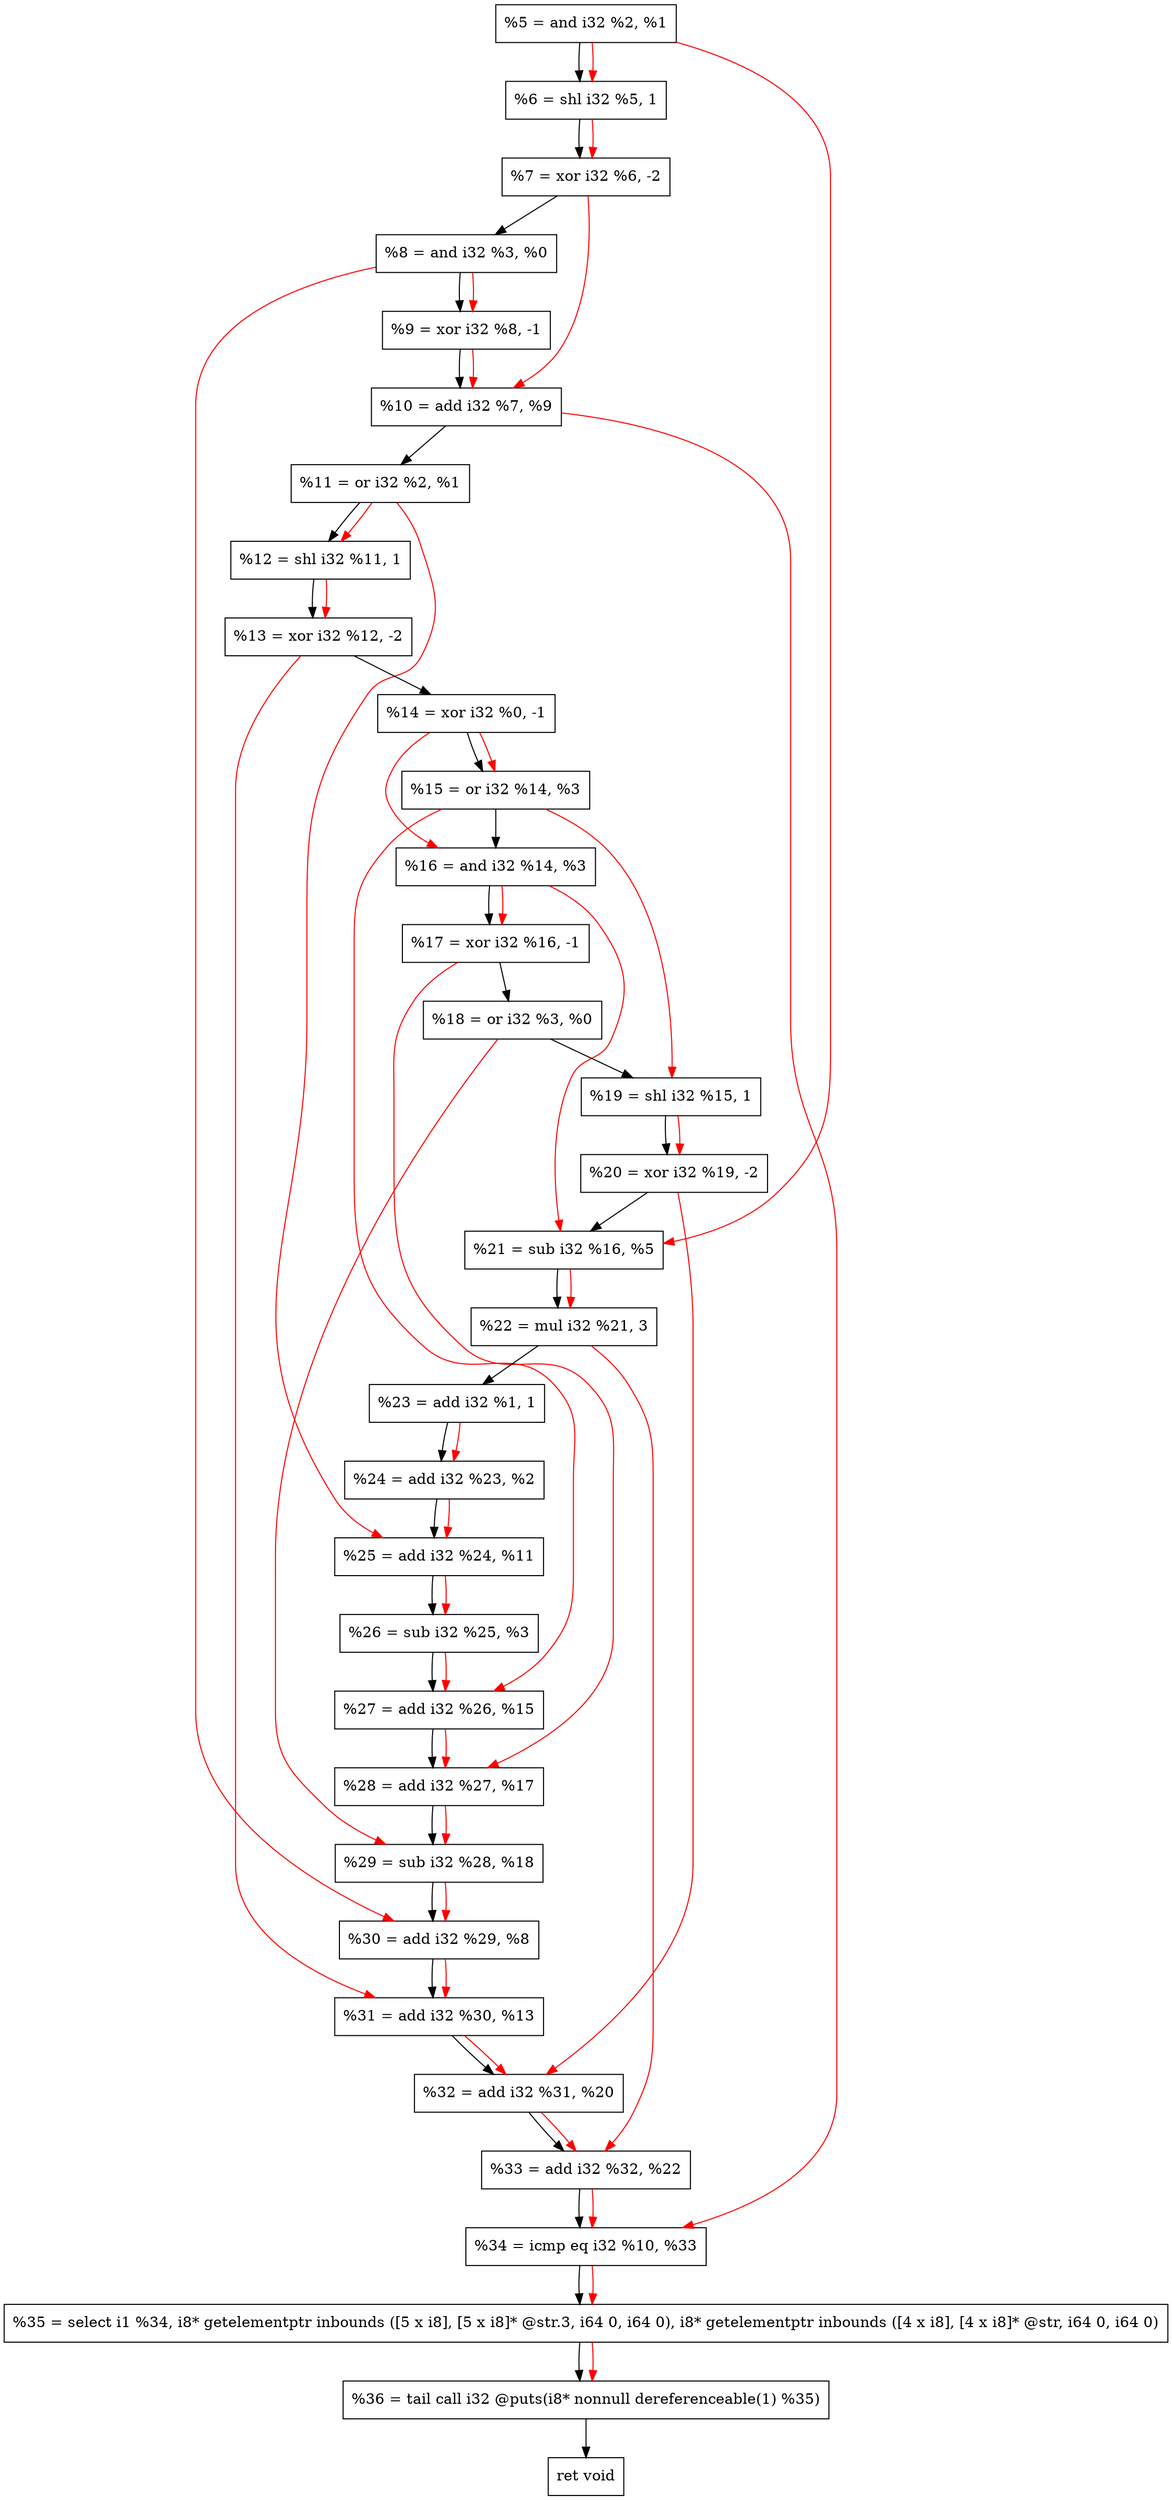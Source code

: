 digraph "DFG for'crackme' function" {
	Node0x205c930[shape=record, label="  %5 = and i32 %2, %1"];
	Node0x205cfb0[shape=record, label="  %6 = shl i32 %5, 1"];
	Node0x205d050[shape=record, label="  %7 = xor i32 %6, -2"];
	Node0x205d0c0[shape=record, label="  %8 = and i32 %3, %0"];
	Node0x205d160[shape=record, label="  %9 = xor i32 %8, -1"];
	Node0x205d1d0[shape=record, label="  %10 = add i32 %7, %9"];
	Node0x205d240[shape=record, label="  %11 = or i32 %2, %1"];
	Node0x205d2b0[shape=record, label="  %12 = shl i32 %11, 1"];
	Node0x205d320[shape=record, label="  %13 = xor i32 %12, -2"];
	Node0x205d390[shape=record, label="  %14 = xor i32 %0, -1"];
	Node0x205d400[shape=record, label="  %15 = or i32 %14, %3"];
	Node0x205d470[shape=record, label="  %16 = and i32 %14, %3"];
	Node0x205d4e0[shape=record, label="  %17 = xor i32 %16, -1"];
	Node0x205d550[shape=record, label="  %18 = or i32 %3, %0"];
	Node0x205d5c0[shape=record, label="  %19 = shl i32 %15, 1"];
	Node0x205d630[shape=record, label="  %20 = xor i32 %19, -2"];
	Node0x205d6a0[shape=record, label="  %21 = sub i32 %16, %5"];
	Node0x205d740[shape=record, label="  %22 = mul i32 %21, 3"];
	Node0x205d7b0[shape=record, label="  %23 = add i32 %1, 1"];
	Node0x205d820[shape=record, label="  %24 = add i32 %23, %2"];
	Node0x205d890[shape=record, label="  %25 = add i32 %24, %11"];
	Node0x205d900[shape=record, label="  %26 = sub i32 %25, %3"];
	Node0x205d970[shape=record, label="  %27 = add i32 %26, %15"];
	Node0x205d9e0[shape=record, label="  %28 = add i32 %27, %17"];
	Node0x205da50[shape=record, label="  %29 = sub i32 %28, %18"];
	Node0x205dac0[shape=record, label="  %30 = add i32 %29, %8"];
	Node0x205db30[shape=record, label="  %31 = add i32 %30, %13"];
	Node0x205dba0[shape=record, label="  %32 = add i32 %31, %20"];
	Node0x205de20[shape=record, label="  %33 = add i32 %32, %22"];
	Node0x205de90[shape=record, label="  %34 = icmp eq i32 %10, %33"];
	Node0x1ffd268[shape=record, label="  %35 = select i1 %34, i8* getelementptr inbounds ([5 x i8], [5 x i8]* @str.3, i64 0, i64 0), i8* getelementptr inbounds ([4 x i8], [4 x i8]* @str, i64 0, i64 0)"];
	Node0x205e330[shape=record, label="  %36 = tail call i32 @puts(i8* nonnull dereferenceable(1) %35)"];
	Node0x205e380[shape=record, label="  ret void"];
	Node0x205c930 -> Node0x205cfb0;
	Node0x205cfb0 -> Node0x205d050;
	Node0x205d050 -> Node0x205d0c0;
	Node0x205d0c0 -> Node0x205d160;
	Node0x205d160 -> Node0x205d1d0;
	Node0x205d1d0 -> Node0x205d240;
	Node0x205d240 -> Node0x205d2b0;
	Node0x205d2b0 -> Node0x205d320;
	Node0x205d320 -> Node0x205d390;
	Node0x205d390 -> Node0x205d400;
	Node0x205d400 -> Node0x205d470;
	Node0x205d470 -> Node0x205d4e0;
	Node0x205d4e0 -> Node0x205d550;
	Node0x205d550 -> Node0x205d5c0;
	Node0x205d5c0 -> Node0x205d630;
	Node0x205d630 -> Node0x205d6a0;
	Node0x205d6a0 -> Node0x205d740;
	Node0x205d740 -> Node0x205d7b0;
	Node0x205d7b0 -> Node0x205d820;
	Node0x205d820 -> Node0x205d890;
	Node0x205d890 -> Node0x205d900;
	Node0x205d900 -> Node0x205d970;
	Node0x205d970 -> Node0x205d9e0;
	Node0x205d9e0 -> Node0x205da50;
	Node0x205da50 -> Node0x205dac0;
	Node0x205dac0 -> Node0x205db30;
	Node0x205db30 -> Node0x205dba0;
	Node0x205dba0 -> Node0x205de20;
	Node0x205de20 -> Node0x205de90;
	Node0x205de90 -> Node0x1ffd268;
	Node0x1ffd268 -> Node0x205e330;
	Node0x205e330 -> Node0x205e380;
edge [color=red]
	Node0x205c930 -> Node0x205cfb0;
	Node0x205cfb0 -> Node0x205d050;
	Node0x205d0c0 -> Node0x205d160;
	Node0x205d050 -> Node0x205d1d0;
	Node0x205d160 -> Node0x205d1d0;
	Node0x205d240 -> Node0x205d2b0;
	Node0x205d2b0 -> Node0x205d320;
	Node0x205d390 -> Node0x205d400;
	Node0x205d390 -> Node0x205d470;
	Node0x205d470 -> Node0x205d4e0;
	Node0x205d400 -> Node0x205d5c0;
	Node0x205d5c0 -> Node0x205d630;
	Node0x205d470 -> Node0x205d6a0;
	Node0x205c930 -> Node0x205d6a0;
	Node0x205d6a0 -> Node0x205d740;
	Node0x205d7b0 -> Node0x205d820;
	Node0x205d820 -> Node0x205d890;
	Node0x205d240 -> Node0x205d890;
	Node0x205d890 -> Node0x205d900;
	Node0x205d900 -> Node0x205d970;
	Node0x205d400 -> Node0x205d970;
	Node0x205d970 -> Node0x205d9e0;
	Node0x205d4e0 -> Node0x205d9e0;
	Node0x205d9e0 -> Node0x205da50;
	Node0x205d550 -> Node0x205da50;
	Node0x205da50 -> Node0x205dac0;
	Node0x205d0c0 -> Node0x205dac0;
	Node0x205dac0 -> Node0x205db30;
	Node0x205d320 -> Node0x205db30;
	Node0x205db30 -> Node0x205dba0;
	Node0x205d630 -> Node0x205dba0;
	Node0x205dba0 -> Node0x205de20;
	Node0x205d740 -> Node0x205de20;
	Node0x205d1d0 -> Node0x205de90;
	Node0x205de20 -> Node0x205de90;
	Node0x205de90 -> Node0x1ffd268;
	Node0x1ffd268 -> Node0x205e330;
}
